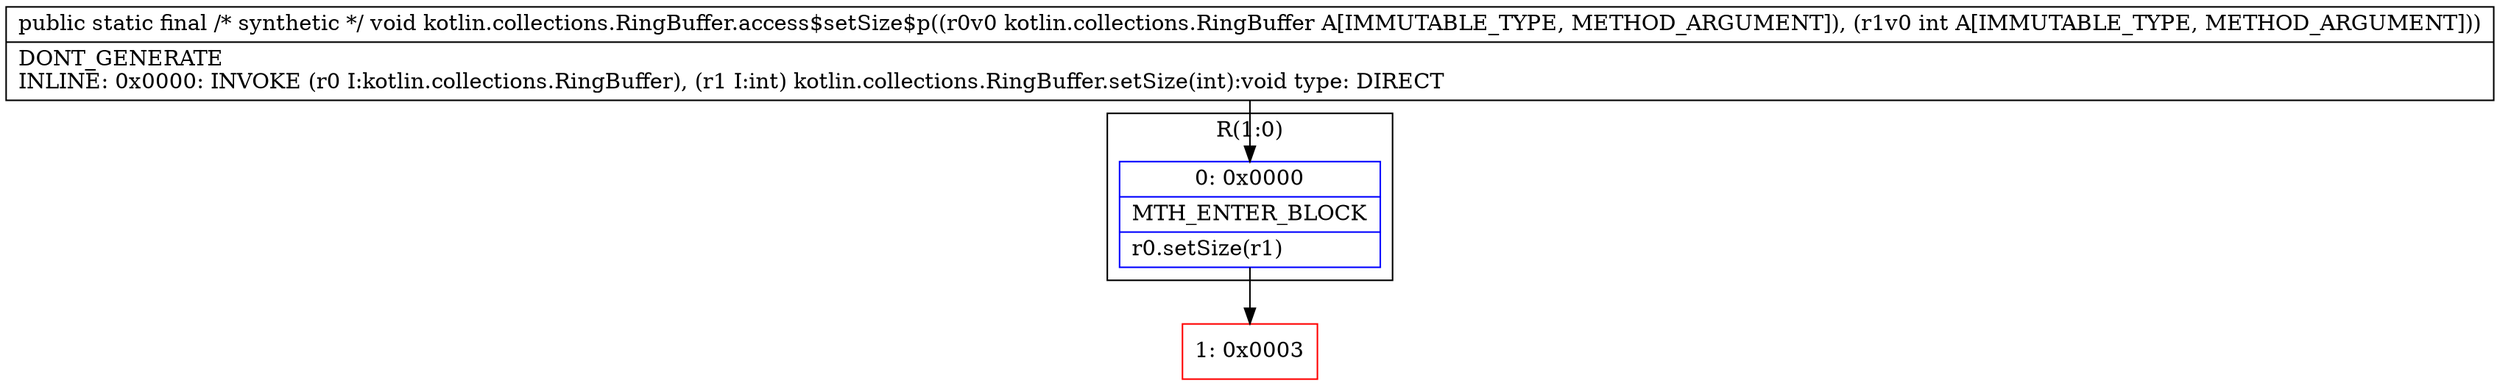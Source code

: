 digraph "CFG forkotlin.collections.RingBuffer.access$setSize$p(Lkotlin\/collections\/RingBuffer;I)V" {
subgraph cluster_Region_958995343 {
label = "R(1:0)";
node [shape=record,color=blue];
Node_0 [shape=record,label="{0\:\ 0x0000|MTH_ENTER_BLOCK\l|r0.setSize(r1)\l}"];
}
Node_1 [shape=record,color=red,label="{1\:\ 0x0003}"];
MethodNode[shape=record,label="{public static final \/* synthetic *\/ void kotlin.collections.RingBuffer.access$setSize$p((r0v0 kotlin.collections.RingBuffer A[IMMUTABLE_TYPE, METHOD_ARGUMENT]), (r1v0 int A[IMMUTABLE_TYPE, METHOD_ARGUMENT]))  | DONT_GENERATE\lINLINE: 0x0000: INVOKE  (r0 I:kotlin.collections.RingBuffer), (r1 I:int) kotlin.collections.RingBuffer.setSize(int):void type: DIRECT\l}"];
MethodNode -> Node_0;
Node_0 -> Node_1;
}

